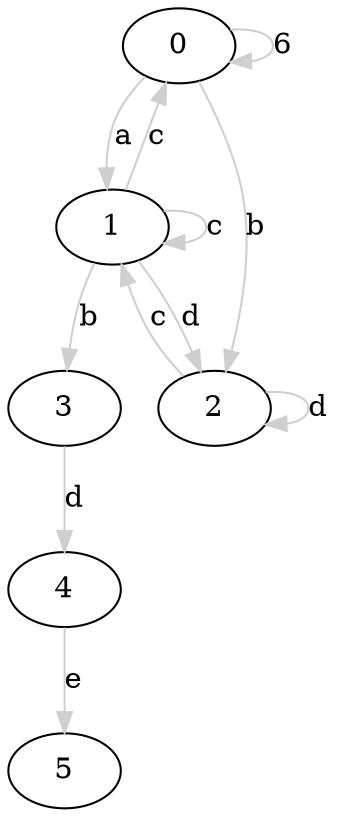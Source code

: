 digraph test_graph{

0 [label="0"]
1 [label="1"]
2 [label="2"]
3 [label="3"]
4 [label="4"]
5 [label="5"];
0 -> 0 [label="6" color=grey81 ] 
0 -> 1 [label="a" color=grey81 ] 
0 -> 2 [label="b" color=grey81 ] 
1 -> 0 [label="c" color=grey81 ] 
1 -> 1 [label="c" color=grey81 ] 
1 -> 2 [label="d" color=grey81 ] 
1 -> 3 [label="b" color=grey81 ] 
2 -> 1 [label="c" color=grey81 ] 
2 -> 2 [label="d" color=grey81 ] 
3 -> 4 [label="d" color=grey81 ] 
4 -> 5 [label="e" color=grey81 ] }
